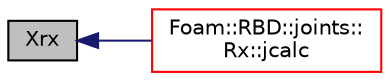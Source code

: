 digraph "Xrx"
{
  bgcolor="transparent";
  edge [fontname="Helvetica",fontsize="10",labelfontname="Helvetica",labelfontsize="10"];
  node [fontname="Helvetica",fontsize="10",shape=record];
  rankdir="LR";
  Node1 [label="Xrx",height=0.2,width=0.4,color="black", fillcolor="grey75", style="filled", fontcolor="black"];
  Node1 -> Node2 [dir="back",color="midnightblue",fontsize="10",style="solid",fontname="Helvetica"];
  Node2 [label="Foam::RBD::joints::\lRx::jcalc",height=0.2,width=0.4,color="red",URL="$a02293.html#a0f30a9a9c09b33bd32b1bb61ab5a132a",tooltip="Update the model state for this joint. "];
}
